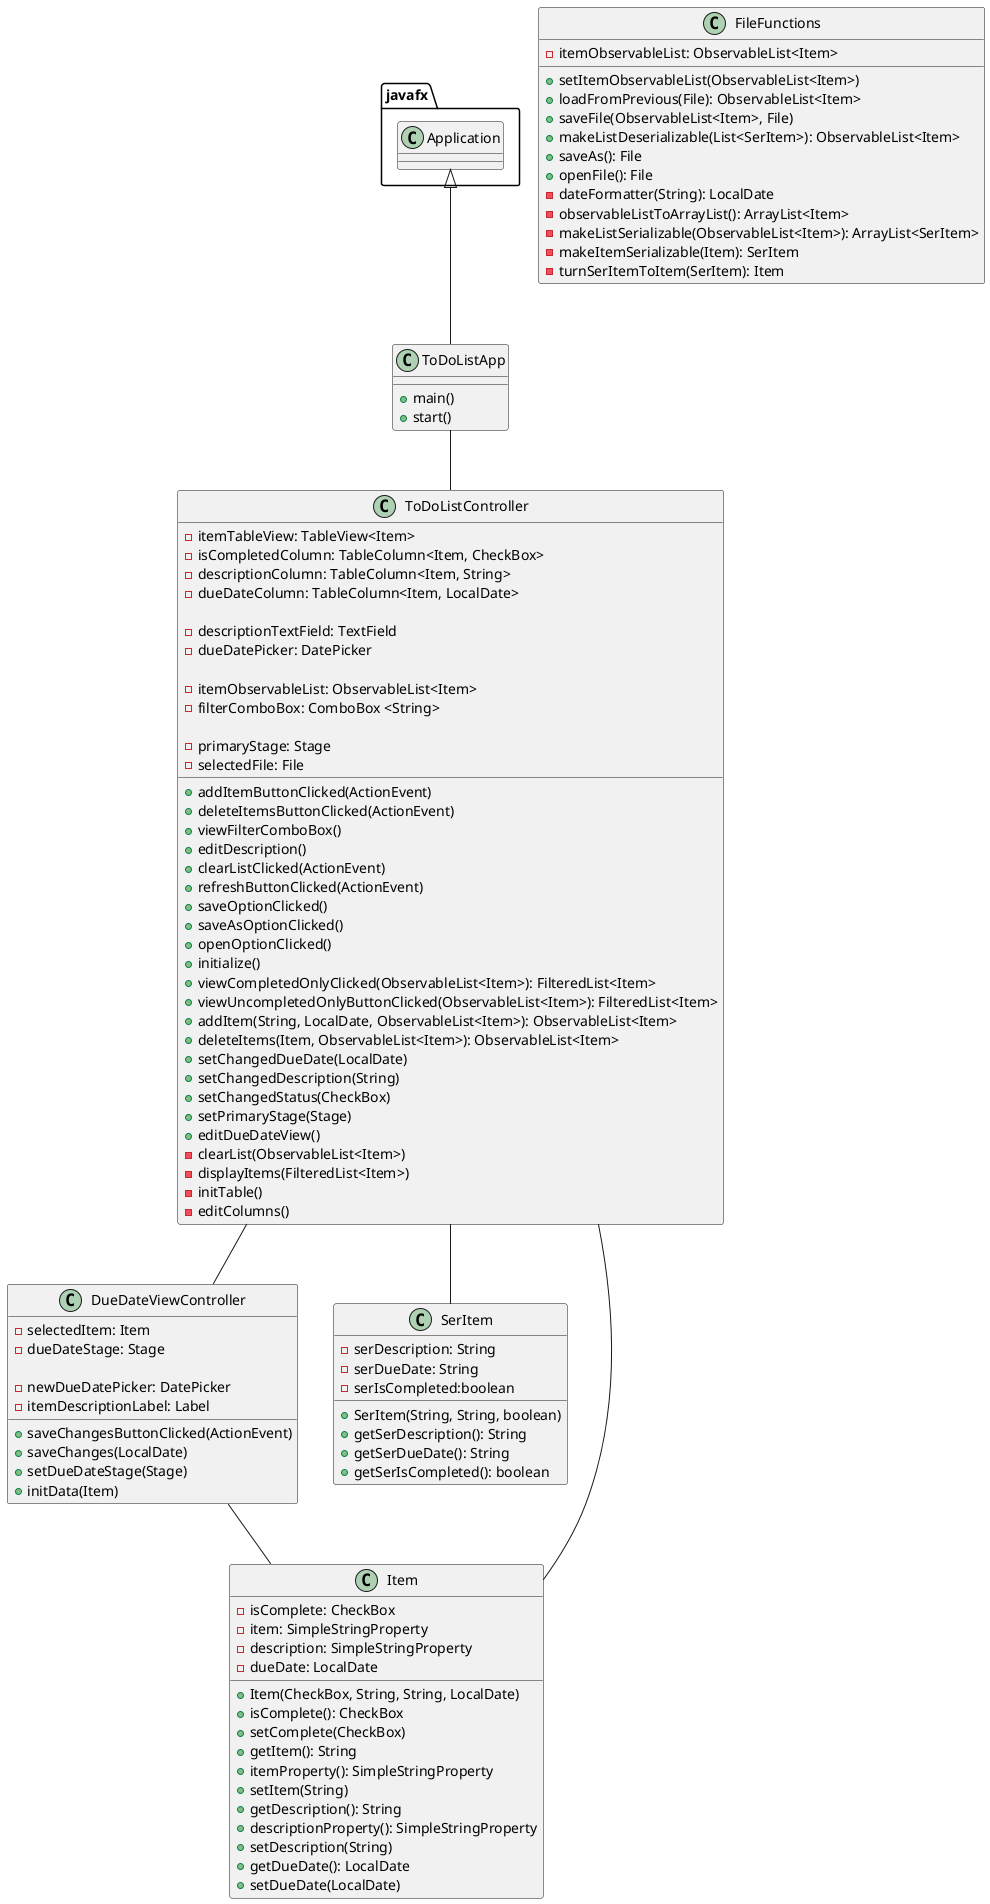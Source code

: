 @startuml
'https://plantuml.com/class-diagram

class ToDoListApp{
    + main()
    + start()
}

class ToDoListController{
    - itemTableView: TableView<Item>
    - isCompletedColumn: TableColumn<Item, CheckBox>
    - descriptionColumn: TableColumn<Item, String>
    - dueDateColumn: TableColumn<Item, LocalDate>

    - descriptionTextField: TextField
    - dueDatePicker: DatePicker

    - itemObservableList: ObservableList<Item>
    - filterComboBox: ComboBox <String>

    - primaryStage: Stage
    - selectedFile: File

    + addItemButtonClicked(ActionEvent)
    + deleteItemsButtonClicked(ActionEvent)
    + viewFilterComboBox()
    + editDescription()
    + clearListClicked(ActionEvent)
    + refreshButtonClicked(ActionEvent)
    + saveOptionClicked()
    + saveAsOptionClicked()
    + openOptionClicked()
    + initialize()
    + viewCompletedOnlyClicked(ObservableList<Item>): FilteredList<Item>
    + viewUncompletedOnlyButtonClicked(ObservableList<Item>): FilteredList<Item>
    + addItem(String, LocalDate, ObservableList<Item>): ObservableList<Item>
    + deleteItems(Item, ObservableList<Item>): ObservableList<Item>
    + setChangedDueDate(LocalDate)
    + setChangedDescription(String)
    + setChangedStatus(CheckBox)
    + setPrimaryStage(Stage)
    + editDueDateView()
    - clearList(ObservableList<Item>)
    - displayItems(FilteredList<Item>)
    - initTable()
    - editColumns()
}

class DueDateViewController{
    - selectedItem: Item
    - dueDateStage: Stage

    - newDueDatePicker: DatePicker
    - itemDescriptionLabel: Label

    + saveChangesButtonClicked(ActionEvent)
    + saveChanges(LocalDate)
    + setDueDateStage(Stage)
    + initData(Item)
}

class SerItem{
    - serDescription: String
    - serDueDate: String
    - serIsCompleted:boolean

    + SerItem(String, String, boolean)
    + getSerDescription(): String
    + getSerDueDate(): String
    + getSerIsCompleted(): boolean
}

class Item{
    - isComplete: CheckBox
    - item: SimpleStringProperty
    - description: SimpleStringProperty
    - dueDate: LocalDate

    + Item(CheckBox, String, String, LocalDate)
    + isComplete(): CheckBox
    + setComplete(CheckBox)
    + getItem(): String
    + itemProperty(): SimpleStringProperty
    + setItem(String)
    + getDescription(): String
    + descriptionProperty(): SimpleStringProperty
    + setDescription(String)
    + getDueDate(): LocalDate
    + setDueDate(LocalDate)
}

class FileFunctions{
    - itemObservableList: ObservableList<Item>

    + setItemObservableList(ObservableList<Item>)
    + loadFromPrevious(File): ObservableList<Item>
    + saveFile(ObservableList<Item>, File)
    + makeListDeserializable(List<SerItem>): ObservableList<Item>
    + saveAs(): File
    + openFile(): File
    - dateFormatter(String): LocalDate
    - observableListToArrayList(): ArrayList<Item>
    - makeListSerializable(ObservableList<Item>): ArrayList<SerItem>
    - makeItemSerializable(Item): SerItem
    - turnSerItemToItem(SerItem): Item
}

javafx.Application <|-- ToDoListApp
ToDoListApp -- ToDoListController
ToDoListController -- Item
DueDateViewController -- Item
ToDoListController -- SerItem
ToDoListController -- DueDateViewController

@enduml